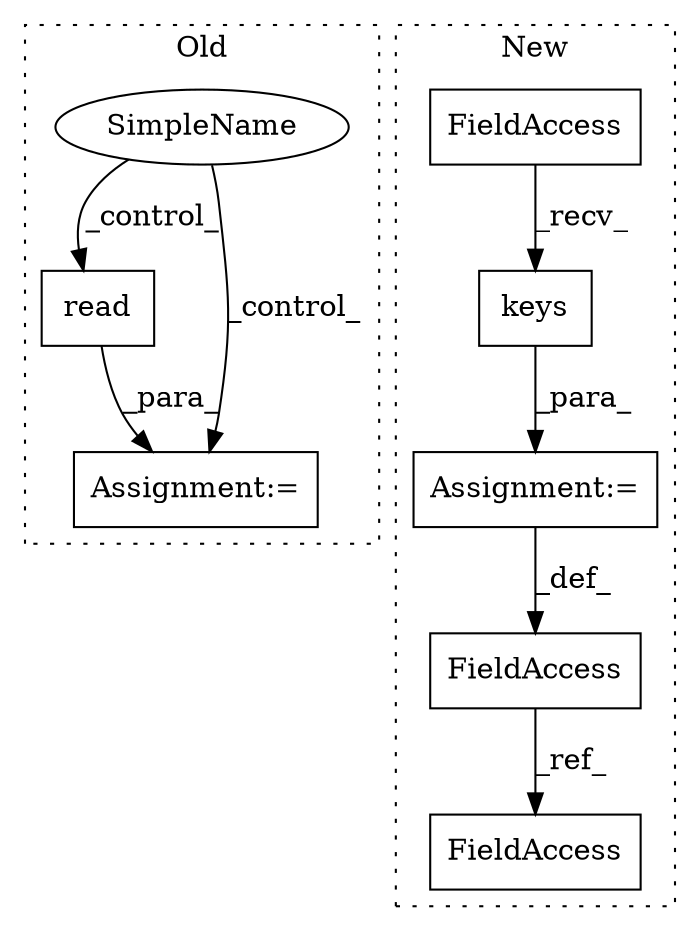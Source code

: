 digraph G {
subgraph cluster0 {
1 [label="read" a="32" s="2151,2205" l="5,1" shape="box"];
7 [label="SimpleName" a="42" s="" l="" shape="ellipse"];
8 [label="Assignment:=" a="7" s="2141" l="2" shape="box"];
label = "Old";
style="dotted";
}
subgraph cluster1 {
2 [label="keys" a="32" s="1798" l="6" shape="box"];
3 [label="FieldAccess" a="22" s="1788" l="9" shape="box"];
4 [label="Assignment:=" a="7" s="1782" l="1" shape="box"];
5 [label="FieldAccess" a="22" s="1770" l="12" shape="box"];
6 [label="FieldAccess" a="22" s="1887" l="12" shape="box"];
label = "New";
style="dotted";
}
1 -> 8 [label="_para_"];
2 -> 4 [label="_para_"];
3 -> 2 [label="_recv_"];
4 -> 5 [label="_def_"];
5 -> 6 [label="_ref_"];
7 -> 8 [label="_control_"];
7 -> 1 [label="_control_"];
}